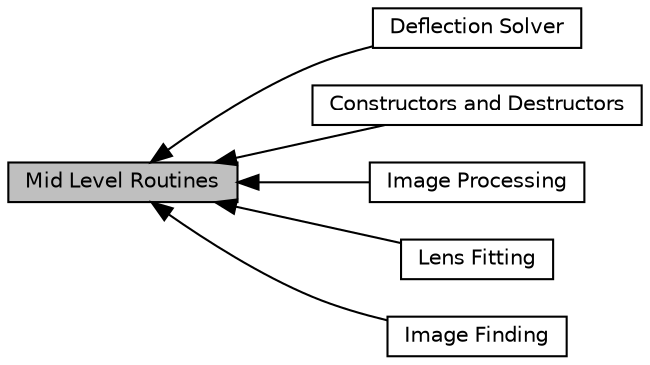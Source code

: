 digraph "Mid Level Routines"
{
  edge [fontname="Helvetica",fontsize="10",labelfontname="Helvetica",labelfontsize="10"];
  node [fontname="Helvetica",fontsize="10",shape=box];
  rankdir=LR;
  Node3 [label="Deflection Solver",height=0.2,width=0.4,color="black", fillcolor="white", style="filled",URL="$group___deflection_l2.html",tooltip="Routines for calculating the deflection of a ray."];
  Node1 [label="Constructors and Destructors",height=0.2,width=0.4,color="black", fillcolor="white", style="filled",URL="$group___constructor_l2.html",tooltip="Routines for initializing and freeing the data types. These have not yet been moved to C++ form...."];
  Node5 [label="Image Processing",height=0.2,width=0.4,color="black", fillcolor="white", style="filled",URL="$group___image_l2.html",tooltip="These routines are used for putting images into pixels, simulating PSF smoothing and noise,..."];
  Node0 [label="Mid Level Routines",height=0.2,width=0.4,color="black", fillcolor="grey75", style="filled", fontcolor="black",tooltip="These are routines that might be used by a user."];
  Node4 [label="Lens Fitting",height=0.2,width=0.4,color="black", fillcolor="white", style="filled",URL="$group___fit_lens_l2.html",tooltip="Routines for fitting a lens to observations."];
  Node2 [label="Image Finding",height=0.2,width=0.4,color="black", fillcolor="white", style="filled",URL="$group___image_finding_l2.html",tooltip="Routines for finding and characterizing images."];
  Node0->Node1 [shape=plaintext, dir="back", style="solid"];
  Node0->Node2 [shape=plaintext, dir="back", style="solid"];
  Node0->Node3 [shape=plaintext, dir="back", style="solid"];
  Node0->Node4 [shape=plaintext, dir="back", style="solid"];
  Node0->Node5 [shape=plaintext, dir="back", style="solid"];
}
